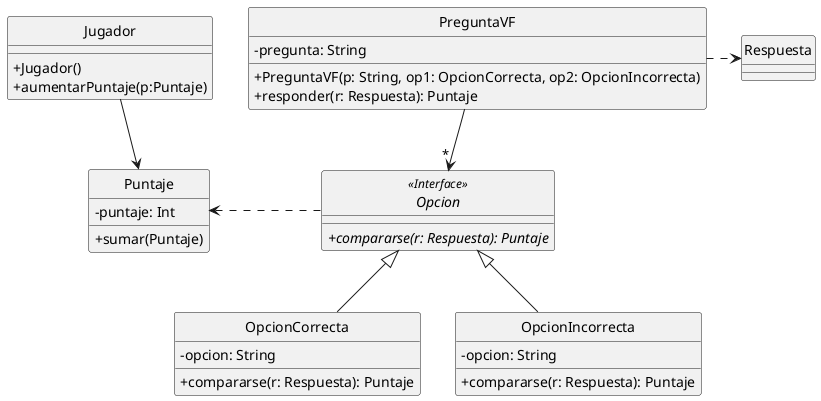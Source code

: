@startuml DiagramaGeneral

skinparam monochrome true
hide circle
skinparam classAttributeIconSize 0

class PreguntaVF {
    - pregunta: String
    + PreguntaVF(p: String, op1: OpcionCorrecta, op2: OpcionIncorrecta)
    + responder(r: Respuesta): Puntaje
}

class Puntaje {
    - puntaje: Int
    + sumar(Puntaje)
}

interface Opcion <<Interface>> {
    {abstract} + compararse(r: Respuesta): Puntaje
}

class OpcionCorrecta extends Opcion {
    - opcion: String
    + compararse(r: Respuesta): Puntaje
}

class OpcionIncorrecta extends Opcion {
    - opcion: String
    + compararse(r: Respuesta): Puntaje
}

class Respuesta {

}

class Jugador {
    +Jugador()
    +aumentarPuntaje(p:Puntaje)
}

PreguntaVF .> Respuesta
PreguntaVF --> "*" Opcion
Opcion ..left> Puntaje
Jugador --> Puntaje
@enduml